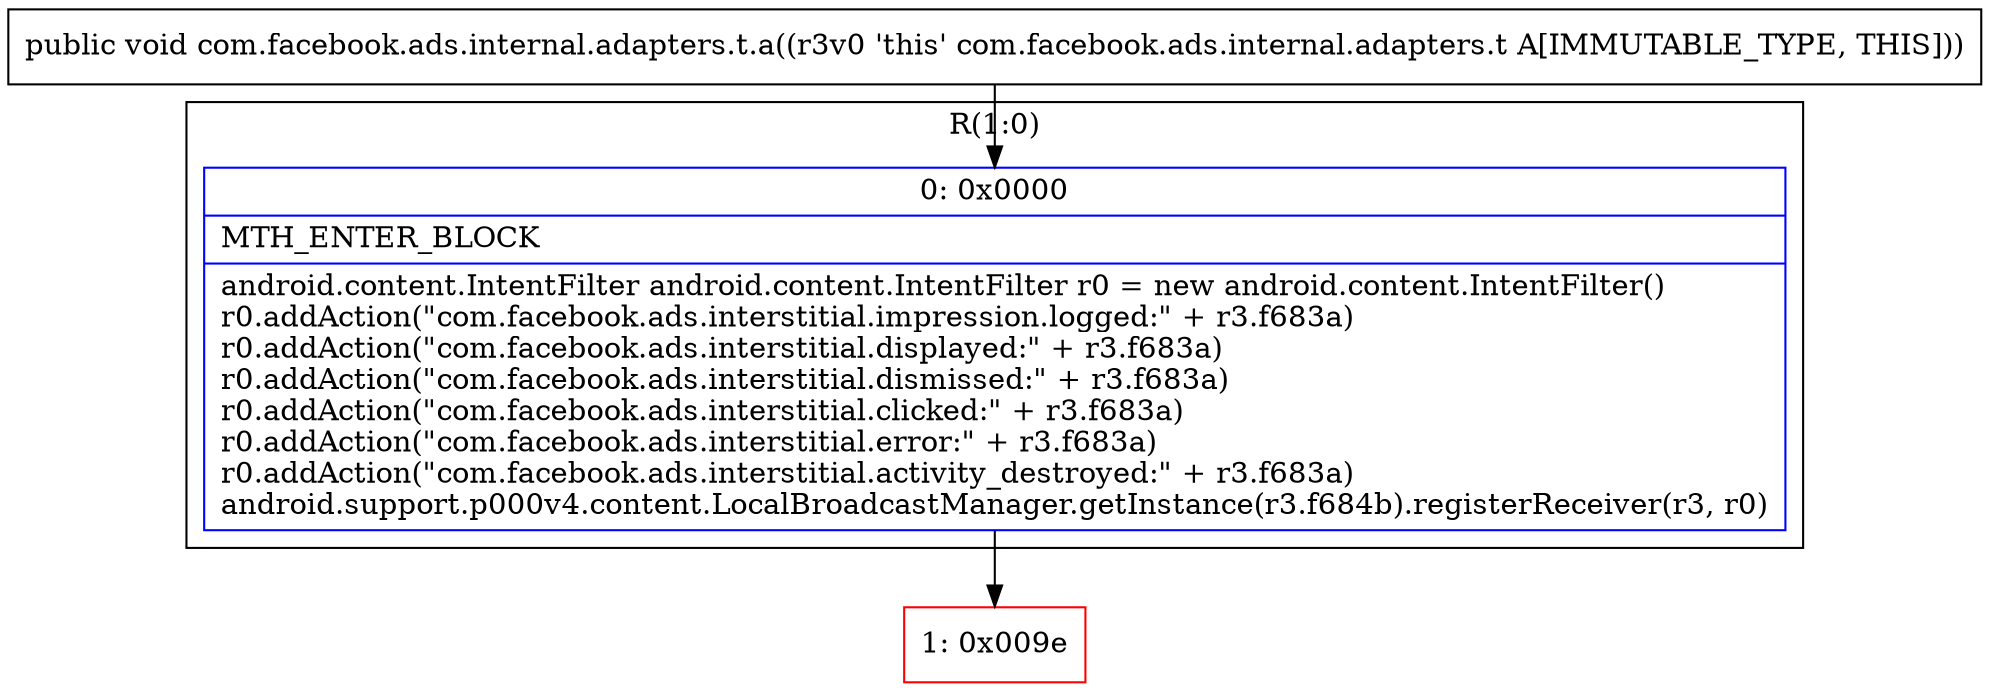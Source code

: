 digraph "CFG forcom.facebook.ads.internal.adapters.t.a()V" {
subgraph cluster_Region_1243492745 {
label = "R(1:0)";
node [shape=record,color=blue];
Node_0 [shape=record,label="{0\:\ 0x0000|MTH_ENTER_BLOCK\l|android.content.IntentFilter android.content.IntentFilter r0 = new android.content.IntentFilter()\lr0.addAction(\"com.facebook.ads.interstitial.impression.logged:\" + r3.f683a)\lr0.addAction(\"com.facebook.ads.interstitial.displayed:\" + r3.f683a)\lr0.addAction(\"com.facebook.ads.interstitial.dismissed:\" + r3.f683a)\lr0.addAction(\"com.facebook.ads.interstitial.clicked:\" + r3.f683a)\lr0.addAction(\"com.facebook.ads.interstitial.error:\" + r3.f683a)\lr0.addAction(\"com.facebook.ads.interstitial.activity_destroyed:\" + r3.f683a)\landroid.support.p000v4.content.LocalBroadcastManager.getInstance(r3.f684b).registerReceiver(r3, r0)\l}"];
}
Node_1 [shape=record,color=red,label="{1\:\ 0x009e}"];
MethodNode[shape=record,label="{public void com.facebook.ads.internal.adapters.t.a((r3v0 'this' com.facebook.ads.internal.adapters.t A[IMMUTABLE_TYPE, THIS])) }"];
MethodNode -> Node_0;
Node_0 -> Node_1;
}

